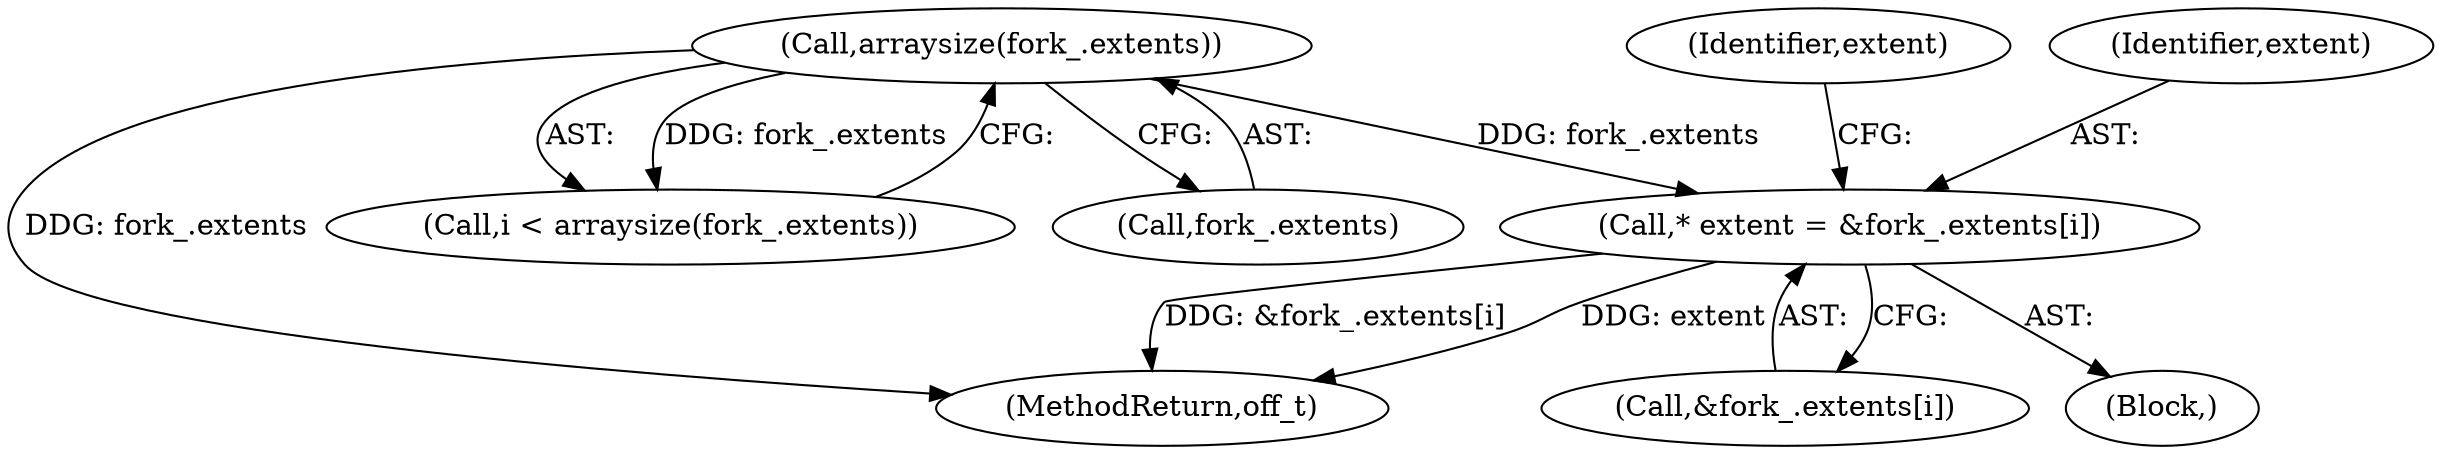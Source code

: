 digraph "0_Chrome_23cbfc1d685fa7389e88588584e02786820d4d26_4@array" {
"1000142" [label="(Call,* extent = &fork_.extents[i])"];
"1000134" [label="(Call,arraysize(fork_.extents))"];
"1000154" [label="(Identifier,extent)"];
"1000144" [label="(Call,&fork_.extents[i])"];
"1000135" [label="(Call,fork_.extents)"];
"1000142" [label="(Call,* extent = &fork_.extents[i])"];
"1000143" [label="(Identifier,extent)"];
"1000134" [label="(Call,arraysize(fork_.extents))"];
"1000227" [label="(MethodReturn,off_t)"];
"1000140" [label="(Block,)"];
"1000132" [label="(Call,i < arraysize(fork_.extents))"];
"1000142" -> "1000140"  [label="AST: "];
"1000142" -> "1000144"  [label="CFG: "];
"1000143" -> "1000142"  [label="AST: "];
"1000144" -> "1000142"  [label="AST: "];
"1000154" -> "1000142"  [label="CFG: "];
"1000142" -> "1000227"  [label="DDG: &fork_.extents[i]"];
"1000142" -> "1000227"  [label="DDG: extent"];
"1000134" -> "1000142"  [label="DDG: fork_.extents"];
"1000134" -> "1000132"  [label="AST: "];
"1000134" -> "1000135"  [label="CFG: "];
"1000135" -> "1000134"  [label="AST: "];
"1000132" -> "1000134"  [label="CFG: "];
"1000134" -> "1000227"  [label="DDG: fork_.extents"];
"1000134" -> "1000132"  [label="DDG: fork_.extents"];
}
